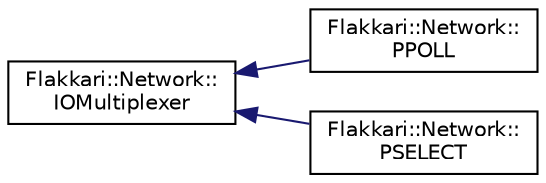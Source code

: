 digraph "Graphical Class Hierarchy"
{
 // LATEX_PDF_SIZE
  edge [fontname="Helvetica",fontsize="10",labelfontname="Helvetica",labelfontsize="10"];
  node [fontname="Helvetica",fontsize="10",shape=record];
  rankdir="LR";
  Node0 [label="Flakkari::Network::\lIOMultiplexer",height=0.2,width=0.4,color="black", fillcolor="white", style="filled",URL="$d2/d52/classFlakkari_1_1Network_1_1IOMultiplexer.html",tooltip="IOMultiplexer is an interface for the different I/O multiplexing."];
  Node0 -> Node1 [dir="back",color="midnightblue",fontsize="10",style="solid",fontname="Helvetica"];
  Node1 [label="Flakkari::Network::\lPPOLL",height=0.2,width=0.4,color="black", fillcolor="white", style="filled",URL="$d6/dec/classFlakkari_1_1Network_1_1PPOLL.html",tooltip="PPOLL is a class that represents a PPOLL."];
  Node0 -> Node2 [dir="back",color="midnightblue",fontsize="10",style="solid",fontname="Helvetica"];
  Node2 [label="Flakkari::Network::\lPSELECT",height=0.2,width=0.4,color="black", fillcolor="white", style="filled",URL="$de/d52/classFlakkari_1_1Network_1_1PSELECT.html",tooltip="PSELECT is a class that represents a PSELECT."];
}
